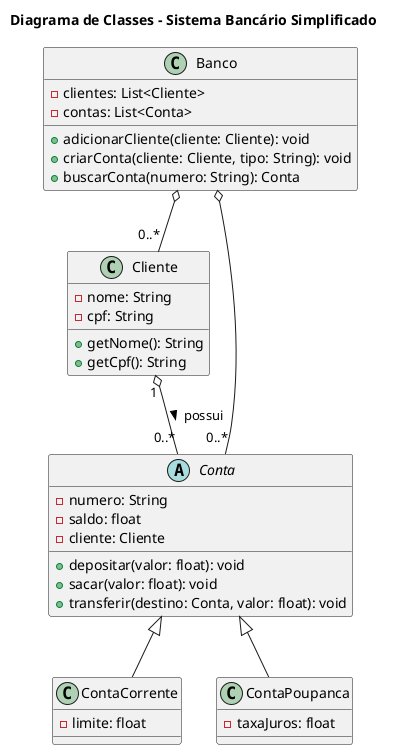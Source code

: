 @startuml SistemaBancarioSimplificado

title Diagrama de Classes - Sistema Bancário Simplificado

class Cliente {
  - nome: String
  - cpf: String
  + getNome(): String
  + getCpf(): String
}

abstract class Conta {
  - numero: String
  - saldo: float
  - cliente: Cliente
  + depositar(valor: float): void
  + sacar(valor: float): void
  + transferir(destino: Conta, valor: float): void
}

class ContaCorrente {
  - limite: float
}

class ContaPoupanca {
  - taxaJuros: float
}

class Banco {
  - clientes: List<Cliente>
  - contas: List<Conta>
  + adicionarCliente(cliente: Cliente): void
  + criarConta(cliente: Cliente, tipo: String): void
  + buscarConta(numero: String): Conta
}

Cliente "1" o-- "0..*" Conta : possui >
Conta <|-- ContaCorrente
Conta <|-- ContaPoupanca
Banco o-- "0..*" Cliente
Banco o-- "0..*" Conta

@enduml
